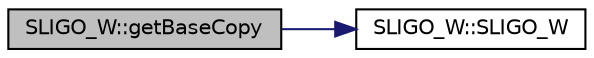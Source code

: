 digraph "SLIGO_W::getBaseCopy"
{
  edge [fontname="Helvetica",fontsize="10",labelfontname="Helvetica",labelfontsize="10"];
  node [fontname="Helvetica",fontsize="10",shape=record];
  rankdir="LR";
  Node1 [label="SLIGO_W::getBaseCopy",height=0.2,width=0.4,color="black", fillcolor="grey75", style="filled", fontcolor="black"];
  Node1 -> Node2 [color="midnightblue",fontsize="10",style="solid",fontname="Helvetica"];
  Node2 [label="SLIGO_W::SLIGO_W",height=0.2,width=0.4,color="black", fillcolor="white", style="filled",URL="$class_s_l_i_g_o___w.html#a9b669809dc7cf8d9982181ac7997b0da"];
}
